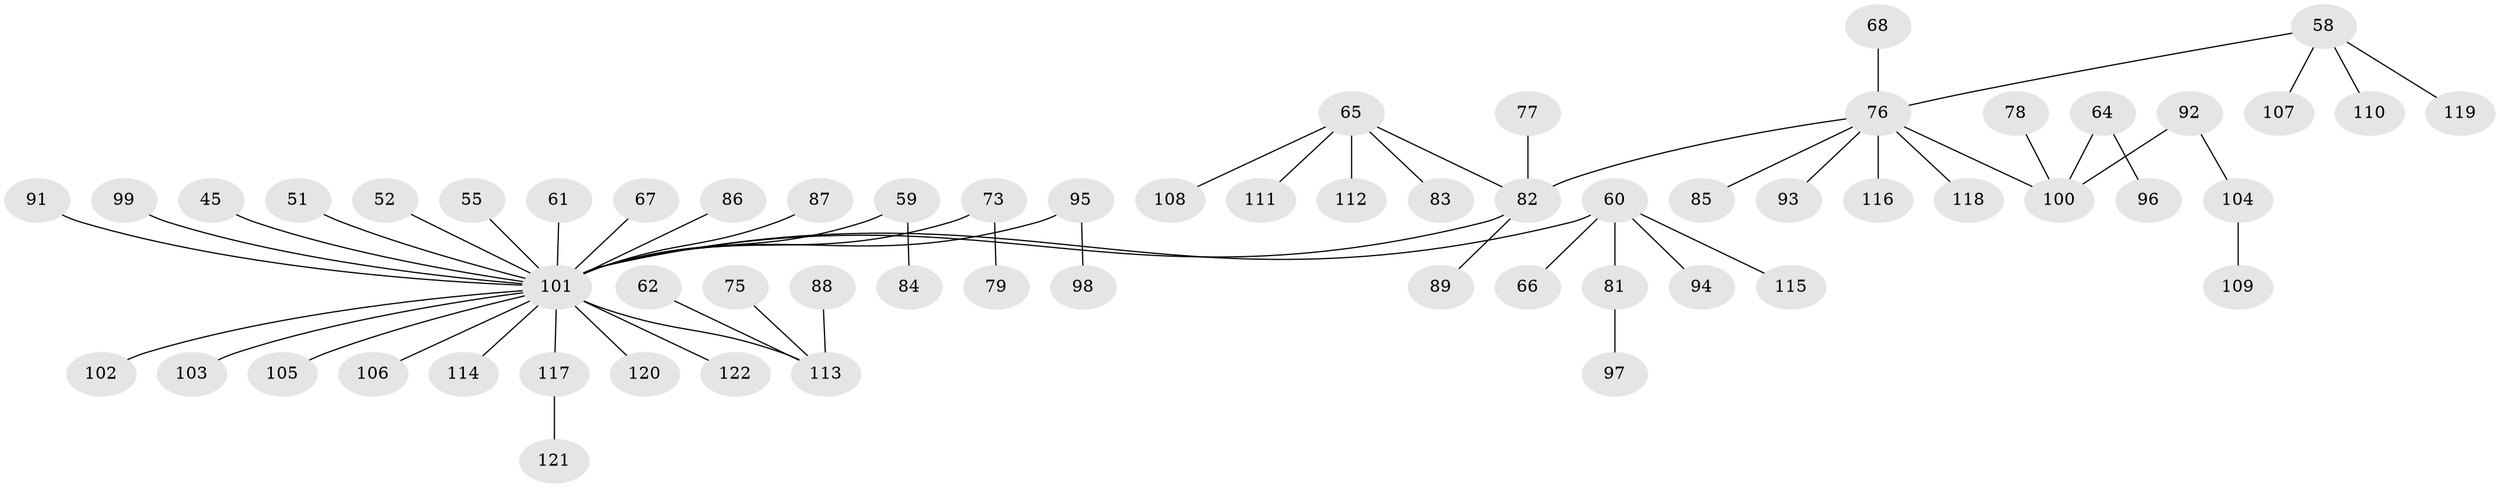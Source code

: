 // original degree distribution, {5: 0.03278688524590164, 8: 0.00819672131147541, 6: 0.02459016393442623, 4: 0.07377049180327869, 2: 0.23770491803278687, 3: 0.10655737704918032, 1: 0.5163934426229508}
// Generated by graph-tools (version 1.1) at 2025/52/03/09/25 04:52:50]
// undirected, 61 vertices, 60 edges
graph export_dot {
graph [start="1"]
  node [color=gray90,style=filled];
  45;
  51;
  52;
  55;
  58 [super="+28"];
  59;
  60 [super="+57"];
  61;
  62;
  64;
  65 [super="+32+38+40"];
  66;
  67;
  68;
  73;
  75;
  76 [super="+7+48+19+54"];
  77;
  78;
  79;
  81;
  82 [super="+6+11+74"];
  83;
  84;
  85;
  86;
  87;
  88;
  89;
  91;
  92;
  93;
  94;
  95;
  96;
  97;
  98;
  99;
  100 [super="+70"];
  101 [super="+22+24+50+37+39+56+53+71+27+31+90+33+36"];
  102;
  103;
  104;
  105;
  106;
  107;
  108;
  109;
  110;
  111;
  112;
  113 [super="+34"];
  114;
  115;
  116;
  117;
  118;
  119;
  120;
  121;
  122;
  45 -- 101;
  51 -- 101;
  52 -- 101;
  55 -- 101;
  58 -- 119;
  58 -- 107;
  58 -- 76;
  58 -- 110;
  59 -- 84;
  59 -- 101;
  60 -- 66;
  60 -- 94;
  60 -- 115;
  60 -- 81;
  60 -- 101;
  61 -- 101;
  62 -- 113;
  64 -- 96;
  64 -- 100;
  65 -- 108;
  65 -- 111;
  65 -- 112;
  65 -- 82;
  65 -- 83;
  67 -- 101;
  68 -- 76;
  73 -- 79;
  73 -- 101;
  75 -- 113;
  76 -- 82;
  76 -- 116;
  76 -- 85;
  76 -- 93;
  76 -- 118;
  76 -- 100;
  77 -- 82;
  78 -- 100;
  81 -- 97;
  82 -- 89;
  82 -- 101;
  86 -- 101;
  87 -- 101;
  88 -- 113;
  91 -- 101;
  92 -- 104;
  92 -- 100;
  95 -- 98;
  95 -- 101;
  99 -- 101;
  101 -- 117;
  101 -- 120;
  101 -- 102;
  101 -- 105;
  101 -- 113;
  101 -- 114;
  101 -- 122;
  101 -- 103;
  101 -- 106;
  104 -- 109;
  117 -- 121;
}
